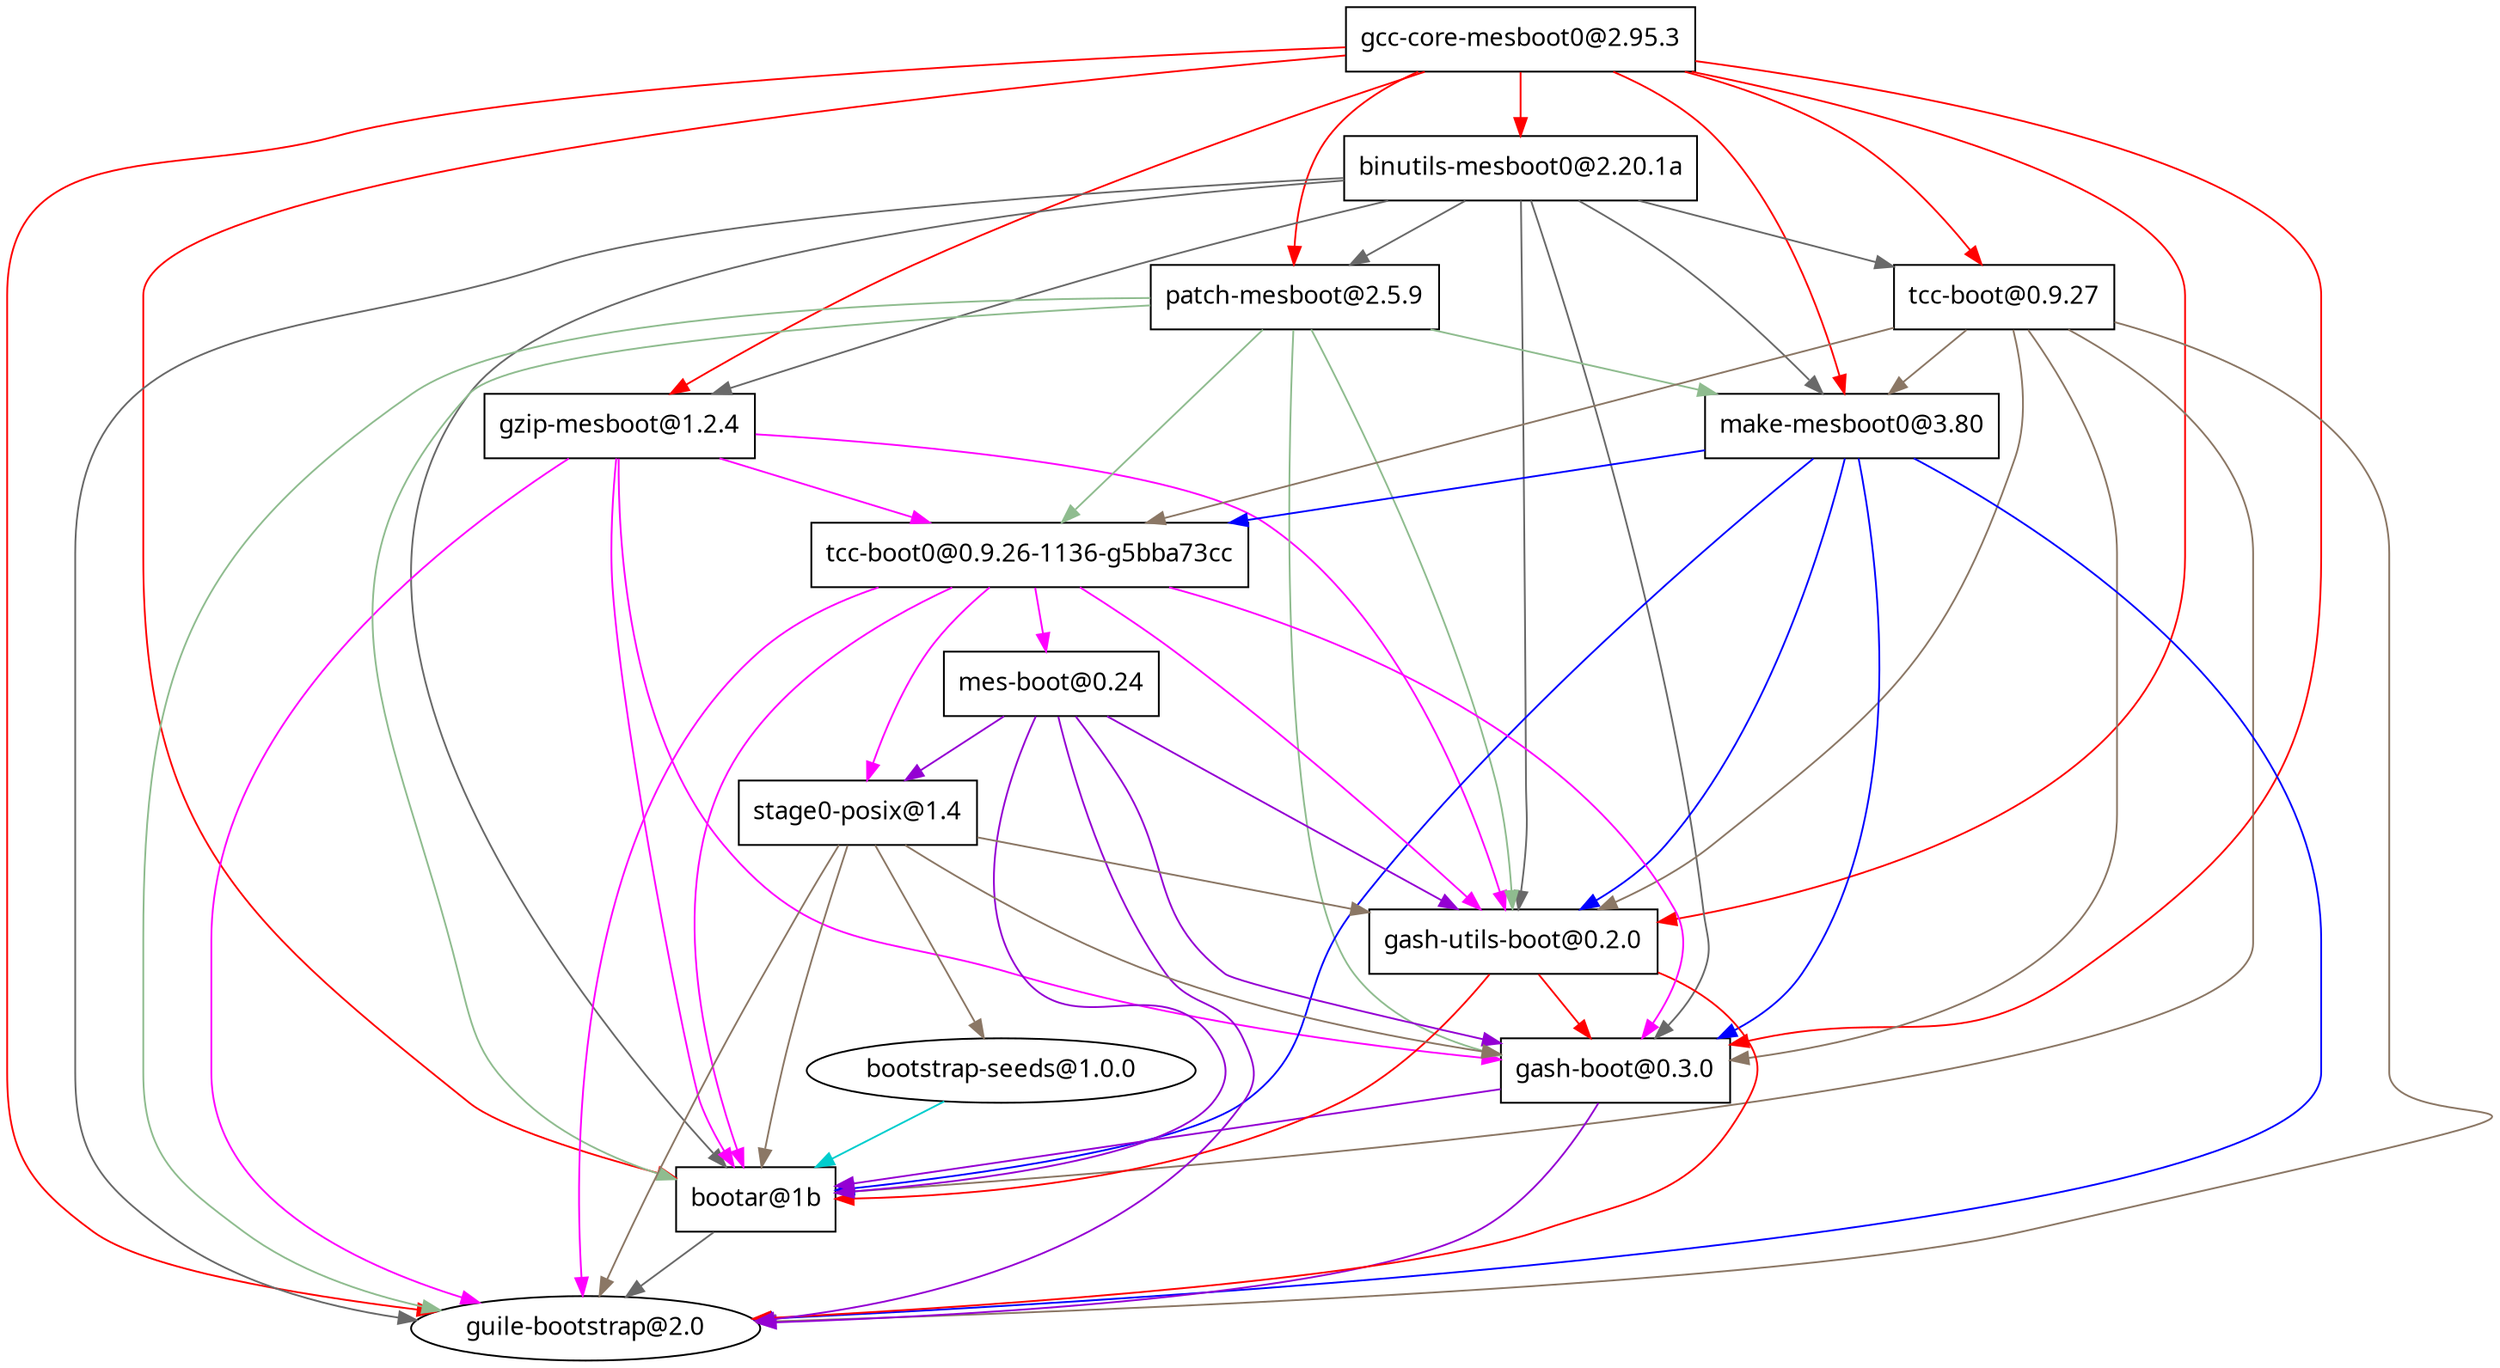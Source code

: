 digraph "Guix package" {
  "139803511371136" [label = "gcc-core-mesboot0@2.95.3", shape = box, fontname = sans];
  "139803511371136" -> "139803511371312" [color = red];
  "139803511371136" -> "139803511372016" [color = red];
  "139803511371136" -> "139803511371488" [color = red];
  "139803511371136" -> "139803511371664" [color = red];
  "139803511371136" -> "139803511371840" [color = red];
  "139803511371136" -> "139803507105792" [color = red];
  "139803511371136" -> "139803511373600" [color = red];
  "139803511371136" -> "139803507105968" [color = red];
  "139803511371136" -> "139803749199472" [color = red];
  "139803511371312" [label = "binutils-mesboot0@2.20.1a", shape = box, fontname = sans];
  "139803511371312" -> "139803511372016" [color = dimgrey];
  "139803511371312" -> "139803511371488" [color = dimgrey];
  "139803511371312" -> "139803511371664" [color = dimgrey];
  "139803511371312" -> "139803511371840" [color = dimgrey];
  "139803511371312" -> "139803507105792" [color = dimgrey];
  "139803511371312" -> "139803511373600" [color = dimgrey];
  "139803511371312" -> "139803507105968" [color = dimgrey];
  "139803511371312" -> "139803749199472" [color = dimgrey];
  "139803511372016" [label = "gzip-mesboot@1.2.4", shape = box, fontname = sans];
  "139803511372016" -> "139803511372192" [color = magenta];
  "139803511372016" -> "139803507105792" [color = magenta];
  "139803511372016" -> "139803511373600" [color = magenta];
  "139803511372016" -> "139803507105968" [color = magenta];
  "139803511372016" -> "139803749199472" [color = magenta];
  "139803511372192" [label = "tcc-boot0@0.9.26-1136-g5bba73cc", shape = box, fontname = sans];
  "139803511372192" -> "139803511372368" [color = magenta];
  "139803511372192" -> "139803511372544" [color = magenta];
  "139803511372192" -> "139803507105792" [color = magenta];
  "139803511372192" -> "139803511373600" [color = magenta];
  "139803511372192" -> "139803507105968" [color = magenta];
  "139803511372192" -> "139803749199472" [color = magenta];
  "139803511372368" [label = "mes-boot@0.24", shape = box, fontname = sans];
  "139803511372368" -> "139803511372544" [color = darkviolet];
  "139803511372368" -> "139803507105792" [color = darkviolet];
  "139803511372368" -> "139803511373600" [color = darkviolet];
  "139803511372368" -> "139803507105968" [color = darkviolet];
  "139803511372368" -> "139803749199472" [color = darkviolet];
  "139803511372544" [label = "stage0-posix@1.4", shape = box, fontname = sans];
  "139803511372544" -> "139803511373072" [color = peachpuff4];
  "139803511372544" -> "139803507105792" [color = peachpuff4];
  "139803511372544" -> "139803511373600" [color = peachpuff4];
  "139803511372544" -> "139803507105968" [color = peachpuff4];
  "139803511372544" -> "139803749199472" [color = peachpuff4];
  "139803511373072" [label = "bootstrap-seeds@1.0.0", shape = ellipse, fontname = sans];
  "139803511373072" -> "139803507105968" [color = cyan3];
  "139803507105968" [label = "bootar@1b", shape = box, fontname = sans];
  "139803507105968" -> "139803749199472" [color = dimgrey];
  "139803749199472" [label = "guile-bootstrap@2.0", shape = ellipse, fontname = sans];
  "139803507105792" [label = "gash-boot@0.3.0", shape = box, fontname = sans];
  "139803507105792" -> "139803507105968" [color = darkviolet];
  "139803507105792" -> "139803749199472" [color = darkviolet];
  "139803511373600" [label = "gash-utils-boot@0.2.0", shape = box, fontname = sans];
  "139803511373600" -> "139803507105968" [color = red];
  "139803511373600" -> "139803507105792" [color = red];
  "139803511373600" -> "139803749199472" [color = red];
  "139803511371488" [label = "patch-mesboot@2.5.9", shape = box, fontname = sans];
  "139803511371488" -> "139803511371840" [color = darkseagreen];
  "139803511371488" -> "139803511372192" [color = darkseagreen];
  "139803511371488" -> "139803507105792" [color = darkseagreen];
  "139803511371488" -> "139803511373600" [color = darkseagreen];
  "139803511371488" -> "139803507105968" [color = darkseagreen];
  "139803511371488" -> "139803749199472" [color = darkseagreen];
  "139803511371840" [label = "make-mesboot0@3.80", shape = box, fontname = sans];
  "139803511371840" -> "139803511372192" [color = blue];
  "139803511371840" -> "139803507105792" [color = blue];
  "139803511371840" -> "139803511373600" [color = blue];
  "139803511371840" -> "139803507105968" [color = blue];
  "139803511371840" -> "139803749199472" [color = blue];
  "139803511371664" [label = "tcc-boot@0.9.27", shape = box, fontname = sans];
  "139803511371664" -> "139803511371840" [color = peachpuff4];
  "139803511371664" -> "139803511372192" [color = peachpuff4];
  "139803511371664" -> "139803507105792" [color = peachpuff4];
  "139803511371664" -> "139803511373600" [color = peachpuff4];
  "139803511371664" -> "139803507105968" [color = peachpuff4];
  "139803511371664" -> "139803749199472" [color = peachpuff4];

}
